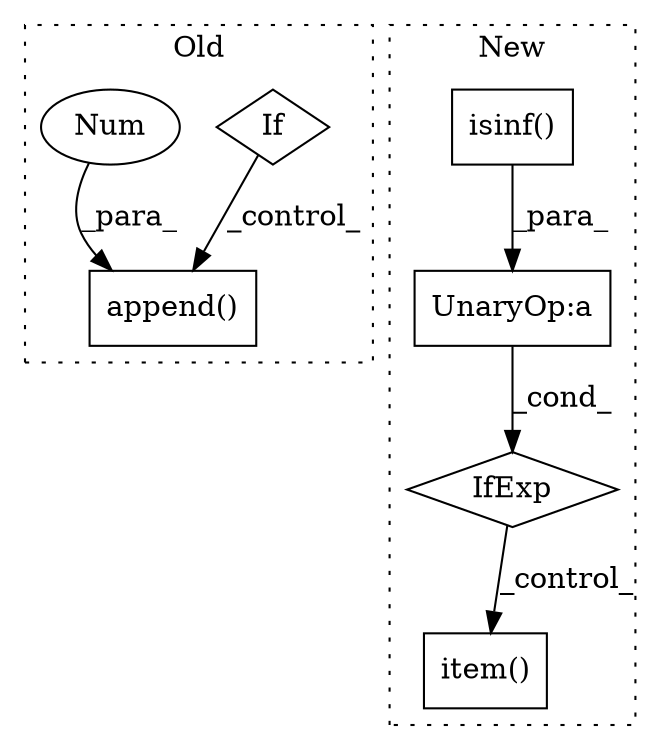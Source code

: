 digraph G {
subgraph cluster0 {
1 [label="append()" a="75" s="6217,6239" l="18,1" shape="box"];
4 [label="If" a="96" s="6177" l="3" shape="diamond"];
7 [label="Num" a="76" s="6235" l="4" shape="ellipse"];
label = "Old";
style="dotted";
}
subgraph cluster1 {
2 [label="isinf()" a="75" s="6428,6449" l="11,1" shape="box"];
3 [label="UnaryOp:a" a="61" s="6424" l="26" shape="box"];
5 [label="IfExp" a="51" s="6420,6450" l="4,6" shape="diamond"];
6 [label="item()" a="75" s="6410" l="10" shape="box"];
label = "New";
style="dotted";
}
2 -> 3 [label="_para_"];
3 -> 5 [label="_cond_"];
4 -> 1 [label="_control_"];
5 -> 6 [label="_control_"];
7 -> 1 [label="_para_"];
}